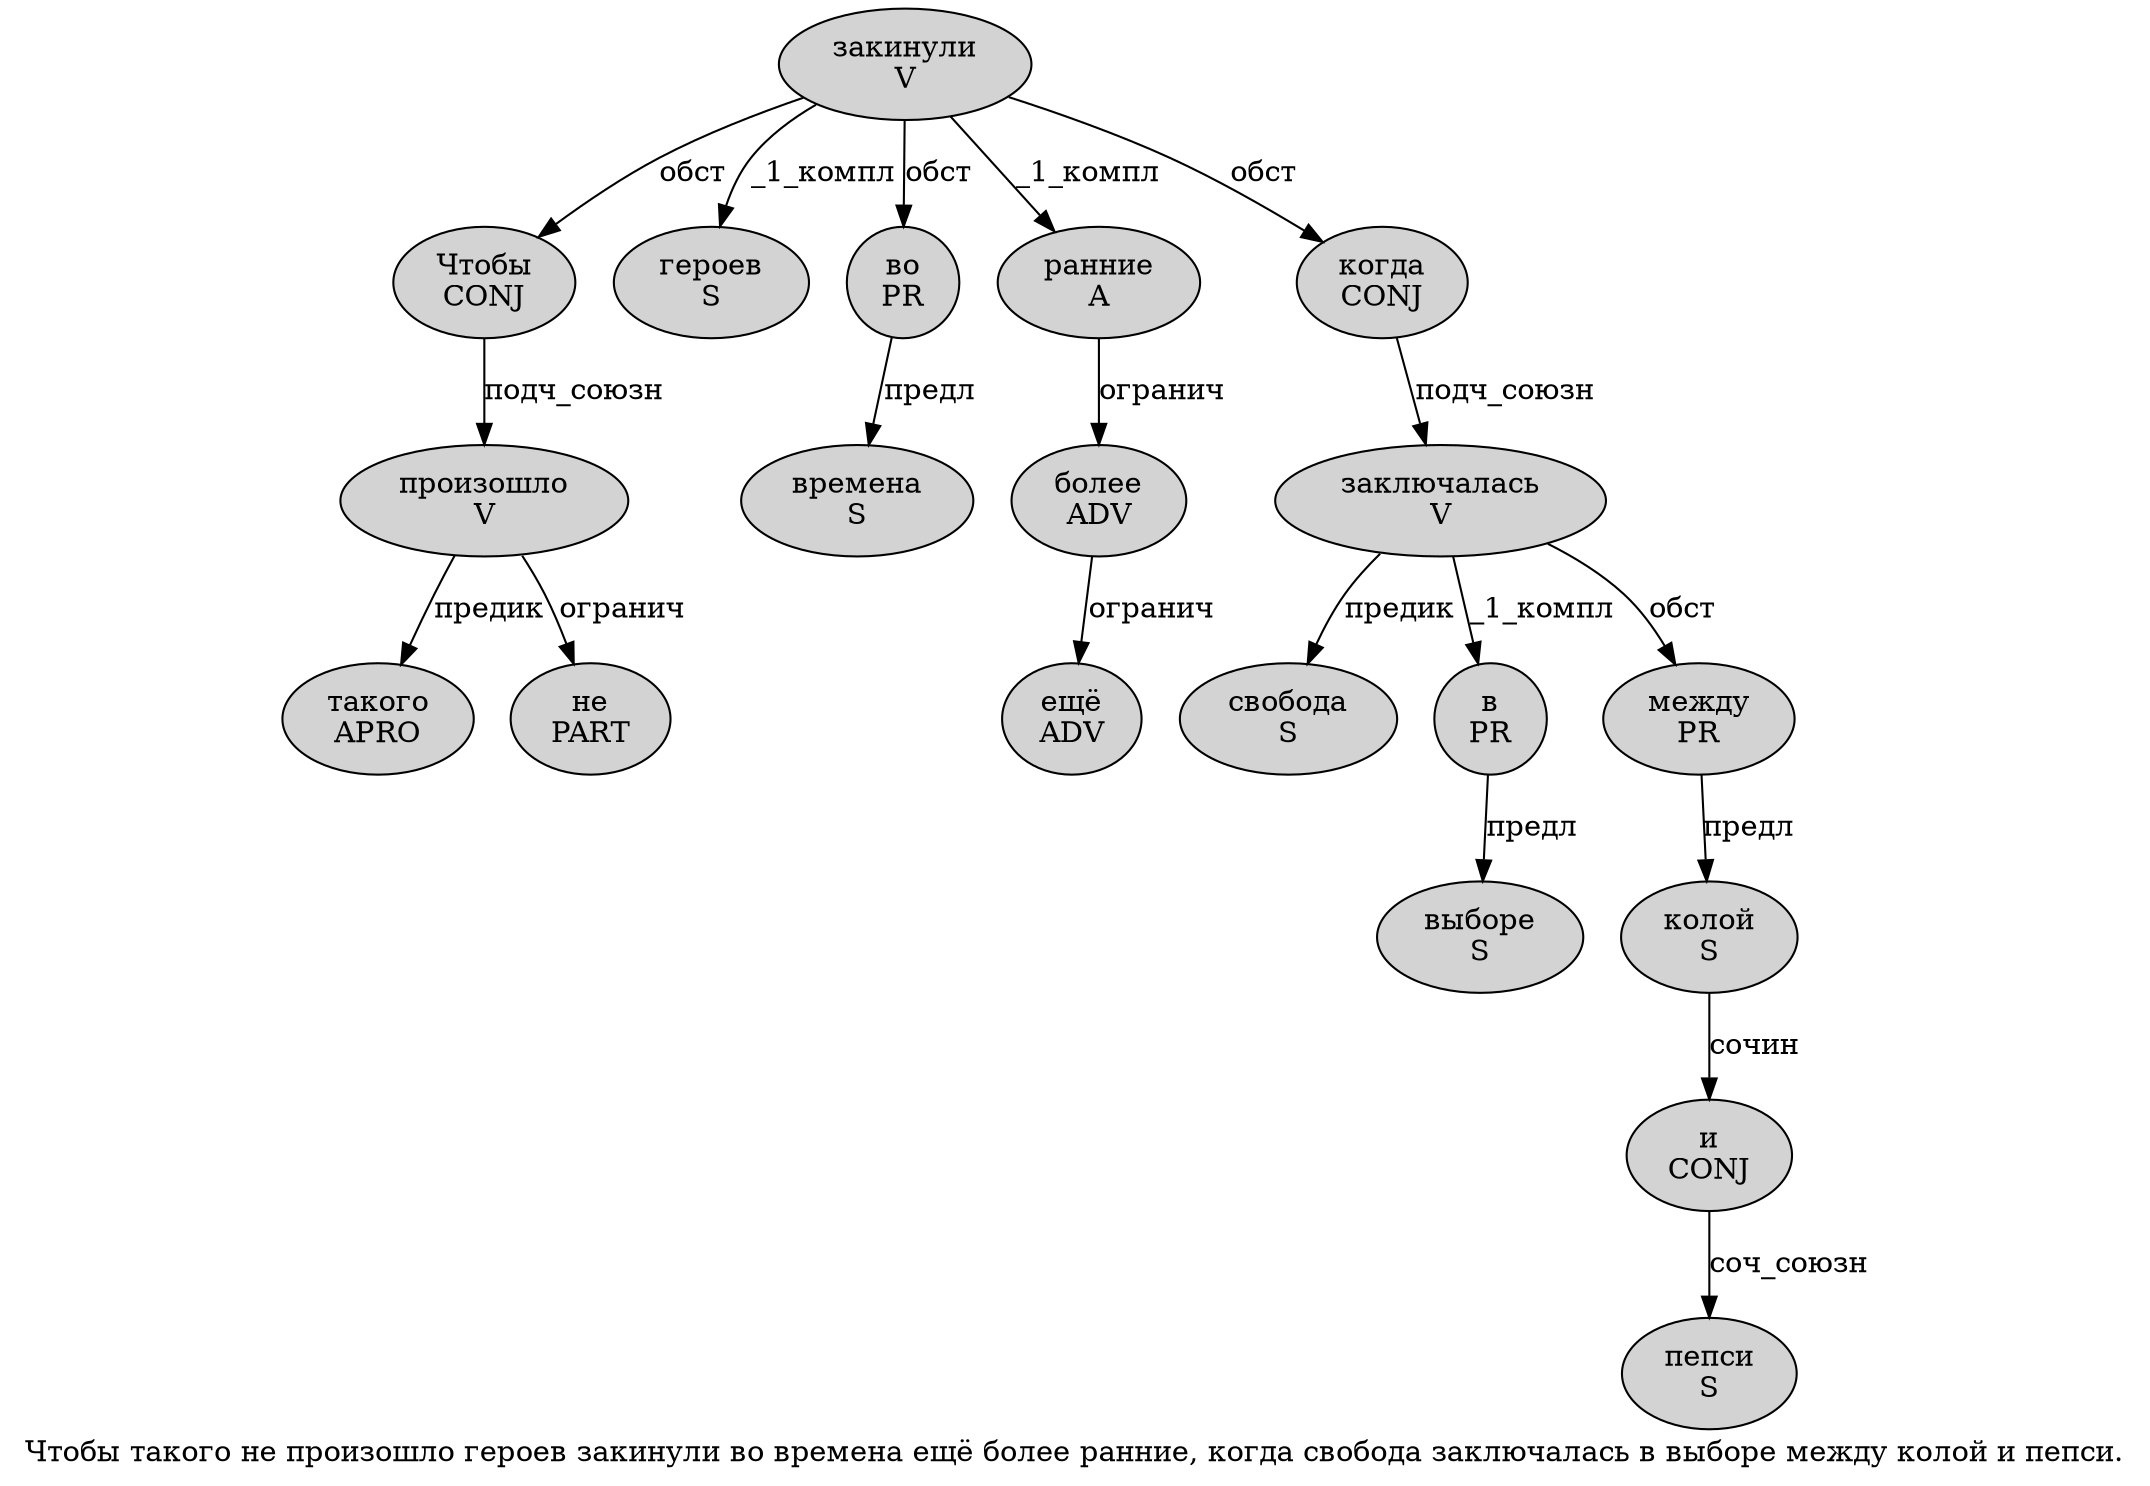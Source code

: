 digraph SENTENCE_3006 {
	graph [label="Чтобы такого не произошло героев закинули во времена ещё более ранние, когда свобода заключалась в выборе между колой и пепси."]
	node [style=filled]
		0 [label="Чтобы
CONJ" color="" fillcolor=lightgray penwidth=1 shape=ellipse]
		1 [label="такого
APRO" color="" fillcolor=lightgray penwidth=1 shape=ellipse]
		2 [label="не
PART" color="" fillcolor=lightgray penwidth=1 shape=ellipse]
		3 [label="произошло
V" color="" fillcolor=lightgray penwidth=1 shape=ellipse]
		4 [label="героев
S" color="" fillcolor=lightgray penwidth=1 shape=ellipse]
		5 [label="закинули
V" color="" fillcolor=lightgray penwidth=1 shape=ellipse]
		6 [label="во
PR" color="" fillcolor=lightgray penwidth=1 shape=ellipse]
		7 [label="времена
S" color="" fillcolor=lightgray penwidth=1 shape=ellipse]
		8 [label="ещё
ADV" color="" fillcolor=lightgray penwidth=1 shape=ellipse]
		9 [label="более
ADV" color="" fillcolor=lightgray penwidth=1 shape=ellipse]
		10 [label="ранние
A" color="" fillcolor=lightgray penwidth=1 shape=ellipse]
		12 [label="когда
CONJ" color="" fillcolor=lightgray penwidth=1 shape=ellipse]
		13 [label="свобода
S" color="" fillcolor=lightgray penwidth=1 shape=ellipse]
		14 [label="заключалась
V" color="" fillcolor=lightgray penwidth=1 shape=ellipse]
		15 [label="в
PR" color="" fillcolor=lightgray penwidth=1 shape=ellipse]
		16 [label="выборе
S" color="" fillcolor=lightgray penwidth=1 shape=ellipse]
		17 [label="между
PR" color="" fillcolor=lightgray penwidth=1 shape=ellipse]
		18 [label="колой
S" color="" fillcolor=lightgray penwidth=1 shape=ellipse]
		19 [label="и
CONJ" color="" fillcolor=lightgray penwidth=1 shape=ellipse]
		20 [label="пепси
S" color="" fillcolor=lightgray penwidth=1 shape=ellipse]
			15 -> 16 [label="предл"]
			14 -> 13 [label="предик"]
			14 -> 15 [label="_1_компл"]
			14 -> 17 [label="обст"]
			5 -> 0 [label="обст"]
			5 -> 4 [label="_1_компл"]
			5 -> 6 [label="обст"]
			5 -> 10 [label="_1_компл"]
			5 -> 12 [label="обст"]
			17 -> 18 [label="предл"]
			12 -> 14 [label="подч_союзн"]
			3 -> 1 [label="предик"]
			3 -> 2 [label="огранич"]
			0 -> 3 [label="подч_союзн"]
			10 -> 9 [label="огранич"]
			9 -> 8 [label="огранич"]
			18 -> 19 [label="сочин"]
			19 -> 20 [label="соч_союзн"]
			6 -> 7 [label="предл"]
}